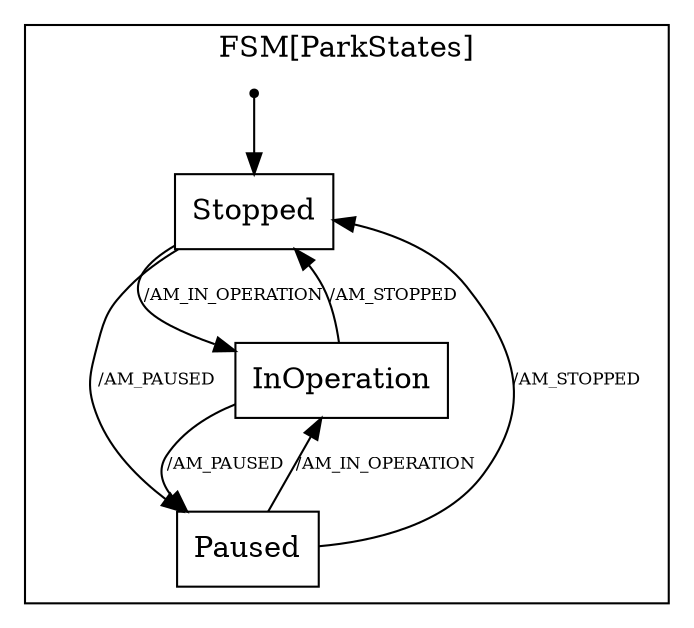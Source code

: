 digraph G {
compound=true;
node [shape=box];
subgraph cluster_26 {
URL="/AutoMowerSafeStates/Park/ParkStates";
label="FSM[ParkStates]";
"26start" [shape=point];
27 [URL="/AutoMowerSafeStates/Park/ParkStates/Stopped", label=Stopped];
28 [URL="/AutoMowerSafeStates/Park/ParkStates/InOperation", label=InOperation];
29 [URL="/AutoMowerSafeStates/Park/ParkStates/Paused", label=Paused];
}

"26start" -> 27  [fontsize=8];
27 -> 28  [fontsize=8, label="/AM_IN_OPERATION"];
27 -> 29  [fontsize=8, label="/AM_PAUSED"];
28 -> 27  [fontsize=8, label="/AM_STOPPED"];
28 -> 29  [fontsize=8, label="/AM_PAUSED"];
29 -> 27  [fontsize=8, label="/AM_STOPPED"];
29 -> 28  [fontsize=8, label="/AM_IN_OPERATION"];
}
